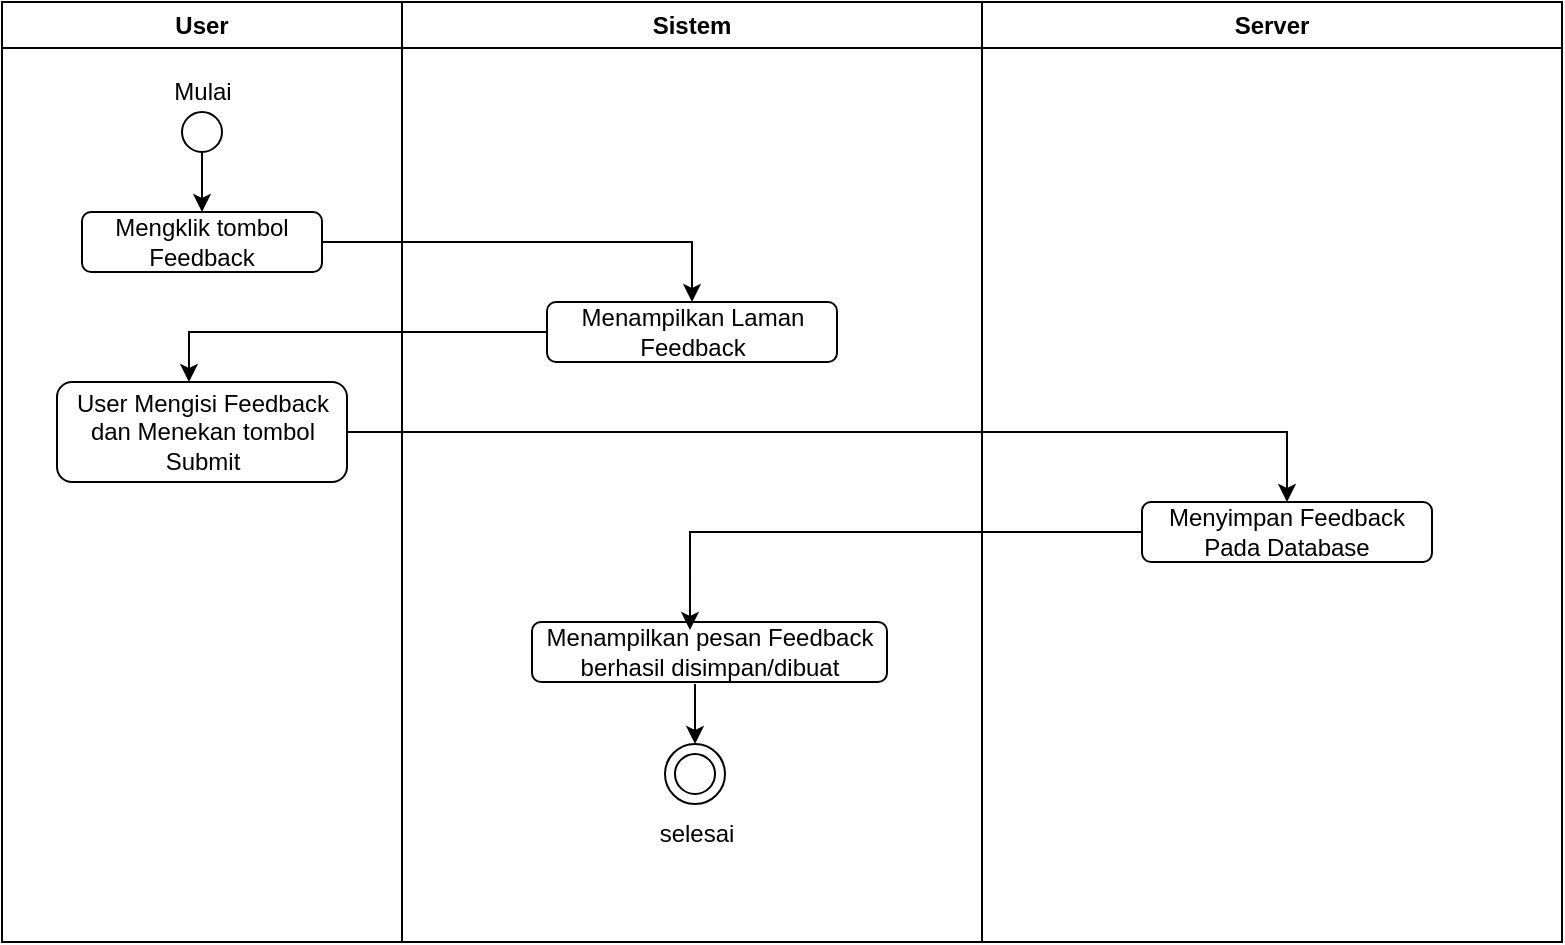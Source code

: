 <mxfile version="25.0.3">
  <diagram id="CRvdh2sFdao310t_C4vU" name="Halaman-1">
    <mxGraphModel dx="1194" dy="638" grid="1" gridSize="10" guides="1" tooltips="1" connect="1" arrows="1" fold="1" page="1" pageScale="1" pageWidth="827" pageHeight="1169" math="0" shadow="0">
      <root>
        <mxCell id="0" />
        <mxCell id="1" parent="0" />
        <mxCell id="mWcz56Tk-XuxLP5YJigB-1" value="User" style="swimlane;whiteSpace=wrap;html=1;" vertex="1" parent="1">
          <mxGeometry x="60" y="30" width="200" height="470" as="geometry" />
        </mxCell>
        <mxCell id="mWcz56Tk-XuxLP5YJigB-2" value="" style="edgeStyle=orthogonalEdgeStyle;rounded=0;orthogonalLoop=1;jettySize=auto;html=1;" edge="1" parent="mWcz56Tk-XuxLP5YJigB-1" source="mWcz56Tk-XuxLP5YJigB-3" target="mWcz56Tk-XuxLP5YJigB-4">
          <mxGeometry relative="1" as="geometry" />
        </mxCell>
        <mxCell id="mWcz56Tk-XuxLP5YJigB-3" value="" style="ellipse;whiteSpace=wrap;html=1;aspect=fixed;color=black;" vertex="1" parent="mWcz56Tk-XuxLP5YJigB-1">
          <mxGeometry x="90" y="55" width="20" height="20" as="geometry" />
        </mxCell>
        <mxCell id="mWcz56Tk-XuxLP5YJigB-4" value="Mengklik tombol Feedback" style="rounded=1;whiteSpace=wrap;html=1;" vertex="1" parent="mWcz56Tk-XuxLP5YJigB-1">
          <mxGeometry x="40" y="105" width="120" height="30" as="geometry" />
        </mxCell>
        <mxCell id="mWcz56Tk-XuxLP5YJigB-5" value="Mulai" style="text;html=1;align=center;verticalAlign=middle;resizable=0;points=[];autosize=1;strokeColor=none;fillColor=none;" vertex="1" parent="mWcz56Tk-XuxLP5YJigB-1">
          <mxGeometry x="75" y="30" width="50" height="30" as="geometry" />
        </mxCell>
        <mxCell id="mWcz56Tk-XuxLP5YJigB-16" value="User Mengisi Feedback dan Menekan tombol Submit" style="rounded=1;whiteSpace=wrap;html=1;" vertex="1" parent="mWcz56Tk-XuxLP5YJigB-1">
          <mxGeometry x="27.5" y="190" width="145" height="50" as="geometry" />
        </mxCell>
        <mxCell id="mWcz56Tk-XuxLP5YJigB-6" value="Sistem" style="swimlane;whiteSpace=wrap;html=1;" vertex="1" parent="1">
          <mxGeometry x="260" y="30" width="290" height="470" as="geometry" />
        </mxCell>
        <mxCell id="mWcz56Tk-XuxLP5YJigB-8" value="Menampilkan Laman Feedback" style="rounded=1;whiteSpace=wrap;html=1;" vertex="1" parent="mWcz56Tk-XuxLP5YJigB-6">
          <mxGeometry x="72.5" y="150" width="145" height="30" as="geometry" />
        </mxCell>
        <mxCell id="mWcz56Tk-XuxLP5YJigB-9" style="edgeStyle=orthogonalEdgeStyle;rounded=0;orthogonalLoop=1;jettySize=auto;html=1;entryX=0.5;entryY=0;entryDx=0;entryDy=0;" edge="1" parent="mWcz56Tk-XuxLP5YJigB-6" target="mWcz56Tk-XuxLP5YJigB-11">
          <mxGeometry relative="1" as="geometry">
            <mxPoint x="146.5" y="341" as="sourcePoint" />
          </mxGeometry>
        </mxCell>
        <mxCell id="mWcz56Tk-XuxLP5YJigB-11" value="" style="ellipse;whiteSpace=wrap;html=1;aspect=fixed;color=black;" vertex="1" parent="mWcz56Tk-XuxLP5YJigB-6">
          <mxGeometry x="131.5" y="371" width="30" height="30" as="geometry" />
        </mxCell>
        <mxCell id="mWcz56Tk-XuxLP5YJigB-12" value="" style="ellipse;whiteSpace=wrap;html=1;aspect=fixed;color=black;" vertex="1" parent="mWcz56Tk-XuxLP5YJigB-6">
          <mxGeometry x="136.5" y="376" width="20" height="20" as="geometry" />
        </mxCell>
        <mxCell id="mWcz56Tk-XuxLP5YJigB-13" value="selesai" style="text;html=1;align=center;verticalAlign=middle;resizable=0;points=[];autosize=1;strokeColor=none;fillColor=none;" vertex="1" parent="mWcz56Tk-XuxLP5YJigB-6">
          <mxGeometry x="116.5" y="401" width="60" height="30" as="geometry" />
        </mxCell>
        <mxCell id="mWcz56Tk-XuxLP5YJigB-22" value="Menampilkan pesan Feedback berhasil disimpan/dibuat" style="rounded=1;whiteSpace=wrap;html=1;" vertex="1" parent="mWcz56Tk-XuxLP5YJigB-6">
          <mxGeometry x="65" y="310" width="177.5" height="30" as="geometry" />
        </mxCell>
        <mxCell id="mWcz56Tk-XuxLP5YJigB-14" value="Server" style="swimlane;whiteSpace=wrap;html=1;" vertex="1" parent="1">
          <mxGeometry x="550" y="30" width="290" height="470" as="geometry" />
        </mxCell>
        <mxCell id="mWcz56Tk-XuxLP5YJigB-20" value="Menyimpan Feedback Pada Database" style="rounded=1;whiteSpace=wrap;html=1;" vertex="1" parent="mWcz56Tk-XuxLP5YJigB-14">
          <mxGeometry x="80" y="250" width="145" height="30" as="geometry" />
        </mxCell>
        <mxCell id="mWcz56Tk-XuxLP5YJigB-18" style="edgeStyle=orthogonalEdgeStyle;rounded=0;orthogonalLoop=1;jettySize=auto;html=1;entryX=0.5;entryY=0;entryDx=0;entryDy=0;" edge="1" parent="1" source="mWcz56Tk-XuxLP5YJigB-4" target="mWcz56Tk-XuxLP5YJigB-8">
          <mxGeometry relative="1" as="geometry">
            <mxPoint x="320" y="150" as="targetPoint" />
          </mxGeometry>
        </mxCell>
        <mxCell id="mWcz56Tk-XuxLP5YJigB-7" style="edgeStyle=orthogonalEdgeStyle;rounded=0;orthogonalLoop=1;jettySize=auto;html=1;entryX=0.455;entryY=0;entryDx=0;entryDy=0;entryPerimeter=0;" edge="1" parent="1" source="mWcz56Tk-XuxLP5YJigB-8" target="mWcz56Tk-XuxLP5YJigB-16">
          <mxGeometry relative="1" as="geometry">
            <mxPoint x="610" y="195" as="targetPoint" />
          </mxGeometry>
        </mxCell>
        <mxCell id="mWcz56Tk-XuxLP5YJigB-21" style="edgeStyle=orthogonalEdgeStyle;rounded=0;orthogonalLoop=1;jettySize=auto;html=1;entryX=0.5;entryY=0;entryDx=0;entryDy=0;" edge="1" parent="1" source="mWcz56Tk-XuxLP5YJigB-16" target="mWcz56Tk-XuxLP5YJigB-20">
          <mxGeometry relative="1" as="geometry" />
        </mxCell>
        <mxCell id="mWcz56Tk-XuxLP5YJigB-24" style="edgeStyle=orthogonalEdgeStyle;rounded=0;orthogonalLoop=1;jettySize=auto;html=1;entryX=0.445;entryY=0.133;entryDx=0;entryDy=0;entryPerimeter=0;" edge="1" parent="1" source="mWcz56Tk-XuxLP5YJigB-20" target="mWcz56Tk-XuxLP5YJigB-22">
          <mxGeometry relative="1" as="geometry" />
        </mxCell>
      </root>
    </mxGraphModel>
  </diagram>
</mxfile>
